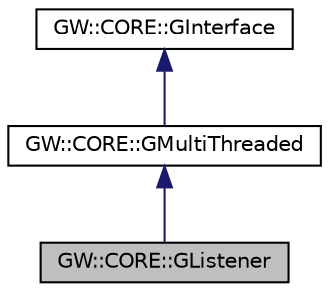 digraph "GW::CORE::GListener"
{
 // LATEX_PDF_SIZE
  edge [fontname="Helvetica",fontsize="10",labelfontname="Helvetica",labelfontsize="10"];
  node [fontname="Helvetica",fontsize="10",shape=record];
  Node5 [label="GW::CORE::GListener",height=0.2,width=0.4,color="black", fillcolor="grey75", style="filled", fontcolor="black",tooltip="A GListener Interface may be registered with a GBroadcaster interface to receive event notifications."];
  Node6 -> Node5 [dir="back",color="midnightblue",fontsize="10",style="solid",fontname="Helvetica"];
  Node6 [label="GW::CORE::GMultiThreaded",height=0.2,width=0.4,color="black", fillcolor="white", style="filled",URL="$classGW_1_1CORE_1_1GMultiThreaded.html",tooltip="This interface is only used to label and query interfaces which promise to 100% internally support th..."];
  Node7 -> Node6 [dir="back",color="midnightblue",fontsize="10",style="solid",fontname="Helvetica"];
  Node7 [label="GW::CORE::GInterface",height=0.2,width=0.4,color="black", fillcolor="white", style="filled",URL="$classGW_1_1CORE_1_1GInterface.html",tooltip="Base interface all Gateware interfaces must support at a minimum."];
}
